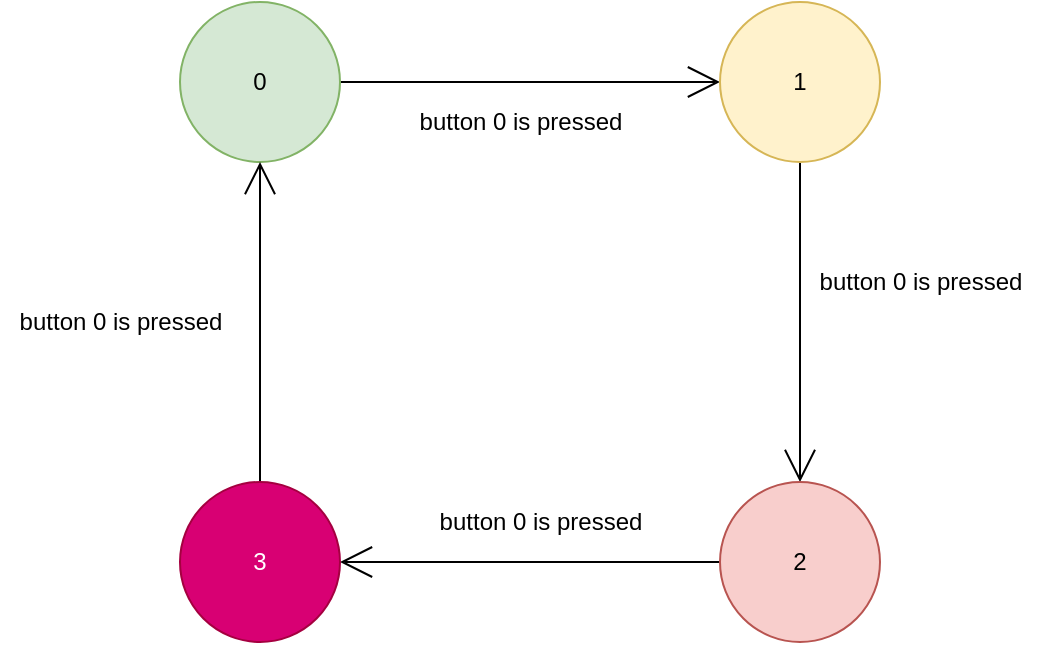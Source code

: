 <mxfile version="15.3.5" type="device"><diagram id="S1Ae2wy_Yr265eF-_31G" name="Page-1"><mxGraphModel dx="1673" dy="829" grid="1" gridSize="10" guides="1" tooltips="1" connect="1" arrows="1" fold="1" page="1" pageScale="1" pageWidth="850" pageHeight="1100" math="0" shadow="0"><root><mxCell id="0"/><mxCell id="1" parent="0"/><mxCell id="Y6IbyK_odCMn3WpmOExL-48" style="edgeStyle=none;curved=1;rounded=0;orthogonalLoop=1;jettySize=auto;html=1;exitX=1;exitY=0.5;exitDx=0;exitDy=0;entryX=0;entryY=0.5;entryDx=0;entryDy=0;endArrow=open;startSize=14;endSize=14;sourcePerimeterSpacing=8;targetPerimeterSpacing=8;" edge="1" parent="1" source="Y6IbyK_odCMn3WpmOExL-4" target="Y6IbyK_odCMn3WpmOExL-7"><mxGeometry relative="1" as="geometry"/></mxCell><mxCell id="Y6IbyK_odCMn3WpmOExL-4" value="0" style="ellipse;whiteSpace=wrap;html=1;aspect=fixed;fillColor=#d5e8d4;strokeColor=#82b366;" vertex="1" parent="1"><mxGeometry x="320" y="800" width="80" height="80" as="geometry"/></mxCell><mxCell id="Y6IbyK_odCMn3WpmOExL-51" style="edgeStyle=none;curved=1;rounded=0;orthogonalLoop=1;jettySize=auto;html=1;exitX=0.5;exitY=1;exitDx=0;exitDy=0;entryX=0.5;entryY=0;entryDx=0;entryDy=0;endArrow=open;startSize=14;endSize=14;sourcePerimeterSpacing=8;targetPerimeterSpacing=8;" edge="1" parent="1" source="Y6IbyK_odCMn3WpmOExL-7" target="Y6IbyK_odCMn3WpmOExL-14"><mxGeometry relative="1" as="geometry"/></mxCell><mxCell id="Y6IbyK_odCMn3WpmOExL-7" value="1" style="ellipse;whiteSpace=wrap;html=1;aspect=fixed;fillColor=#fff2cc;strokeColor=#d6b656;" vertex="1" parent="1"><mxGeometry x="590" y="800" width="80" height="80" as="geometry"/></mxCell><mxCell id="Y6IbyK_odCMn3WpmOExL-52" style="edgeStyle=none;curved=1;rounded=0;orthogonalLoop=1;jettySize=auto;html=1;exitX=0;exitY=0.5;exitDx=0;exitDy=0;entryX=1;entryY=0.5;entryDx=0;entryDy=0;endArrow=open;startSize=14;endSize=14;sourcePerimeterSpacing=8;targetPerimeterSpacing=8;" edge="1" parent="1" source="Y6IbyK_odCMn3WpmOExL-14" target="Y6IbyK_odCMn3WpmOExL-20"><mxGeometry relative="1" as="geometry"/></mxCell><mxCell id="Y6IbyK_odCMn3WpmOExL-14" value="2" style="ellipse;whiteSpace=wrap;html=1;aspect=fixed;fillColor=#f8cecc;strokeColor=#b85450;" vertex="1" parent="1"><mxGeometry x="590" y="1040" width="80" height="80" as="geometry"/></mxCell><mxCell id="Y6IbyK_odCMn3WpmOExL-54" style="edgeStyle=none;curved=1;rounded=0;orthogonalLoop=1;jettySize=auto;html=1;exitX=0.5;exitY=0;exitDx=0;exitDy=0;entryX=0.5;entryY=1;entryDx=0;entryDy=0;endArrow=open;startSize=14;endSize=14;sourcePerimeterSpacing=8;targetPerimeterSpacing=8;" edge="1" parent="1" source="Y6IbyK_odCMn3WpmOExL-20" target="Y6IbyK_odCMn3WpmOExL-4"><mxGeometry relative="1" as="geometry"/></mxCell><mxCell id="Y6IbyK_odCMn3WpmOExL-20" value="3" style="ellipse;whiteSpace=wrap;html=1;aspect=fixed;fillColor=#d80073;strokeColor=#A50040;fontColor=#ffffff;" vertex="1" parent="1"><mxGeometry x="320" y="1040" width="80" height="80" as="geometry"/></mxCell><mxCell id="Y6IbyK_odCMn3WpmOExL-49" value="button 0 is pressed" style="text;html=1;align=center;verticalAlign=middle;resizable=0;points=[];autosize=1;strokeColor=none;fillColor=none;" vertex="1" parent="1"><mxGeometry x="430" y="850" width="120" height="20" as="geometry"/></mxCell><mxCell id="Y6IbyK_odCMn3WpmOExL-50" value="button 0 is pressed" style="text;html=1;align=center;verticalAlign=middle;resizable=0;points=[];autosize=1;strokeColor=none;fillColor=none;" vertex="1" parent="1"><mxGeometry x="630" y="930" width="120" height="20" as="geometry"/></mxCell><mxCell id="Y6IbyK_odCMn3WpmOExL-53" value="button 0 is pressed" style="text;html=1;align=center;verticalAlign=middle;resizable=0;points=[];autosize=1;strokeColor=none;fillColor=none;" vertex="1" parent="1"><mxGeometry x="440" y="1050" width="120" height="20" as="geometry"/></mxCell><mxCell id="Y6IbyK_odCMn3WpmOExL-55" value="button 0 is pressed" style="text;html=1;align=center;verticalAlign=middle;resizable=0;points=[];autosize=1;strokeColor=none;fillColor=none;" vertex="1" parent="1"><mxGeometry x="230" y="950" width="120" height="20" as="geometry"/></mxCell></root></mxGraphModel></diagram></mxfile>